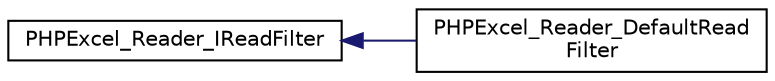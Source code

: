 digraph "Иерархия классов. Графический вид."
{
  edge [fontname="Helvetica",fontsize="10",labelfontname="Helvetica",labelfontsize="10"];
  node [fontname="Helvetica",fontsize="10",shape=record];
  rankdir="LR";
  Node0 [label="PHPExcel_Reader_IReadFilter",height=0.2,width=0.4,color="black", fillcolor="white", style="filled",URL="$interface_p_h_p_excel___reader___i_read_filter.html"];
  Node0 -> Node1 [dir="back",color="midnightblue",fontsize="10",style="solid",fontname="Helvetica"];
  Node1 [label="PHPExcel_Reader_DefaultRead\lFilter",height=0.2,width=0.4,color="black", fillcolor="white", style="filled",URL="$class_p_h_p_excel___reader___default_read_filter.html"];
}
